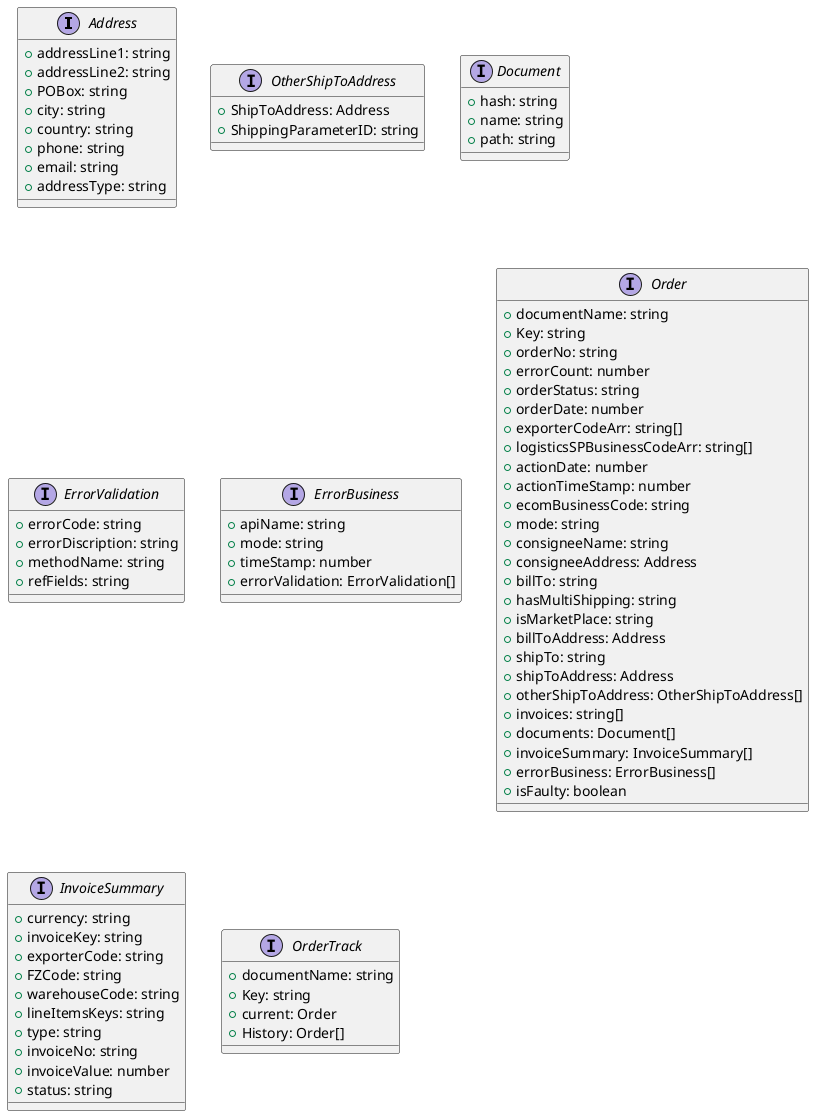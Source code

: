 @startuml
interface Address {
    +addressLine1: string
    +addressLine2: string
    +POBox: string
    +city: string
    +country: string
    +phone: string
    +email: string
    +addressType: string
}
interface OtherShipToAddress {
    +ShipToAddress: Address
    +ShippingParameterID: string
}
interface Document {
    +hash: string
    +name: string
    +path: string
}
interface ErrorValidation {
    +errorCode: string
    +errorDiscription: string
    +methodName: string
    +refFields: string
}
interface ErrorBusiness {
    +apiName: string
    +mode: string
    +timeStamp: number
    +errorValidation: ErrorValidation[]
}
interface Order {
    +documentName: string
    +Key: string
    +orderNo: string
    +errorCount: number
    +orderStatus: string
    +orderDate: number
    +exporterCodeArr: string[]
    +logisticsSPBusinessCodeArr: string[]
    +actionDate: number
    +actionTimeStamp: number
    +ecomBusinessCode: string
    +mode: string
    +consigneeName: string
    +consigneeAddress: Address
    +billTo: string
    +hasMultiShipping: string
    +isMarketPlace: string
    +billToAddress: Address
    +shipTo: string
    +shipToAddress: Address
    +otherShipToAddress: OtherShipToAddress[]
    +invoices: string[]
    +documents: Document[]
    +invoiceSummary: InvoiceSummary[]
    +errorBusiness: ErrorBusiness[]
    +isFaulty: boolean
}
interface InvoiceSummary {
    +currency: string
    +invoiceKey: string
    +exporterCode: string
    +FZCode: string
    +warehouseCode: string
    +lineItemsKeys: string
    +type: string
    +invoiceNo: string
    +invoiceValue: number
    +status: string
}
interface OrderTrack {
    +documentName: string
    +Key: string
    +current: Order
    +History: Order[]
}
@enduml